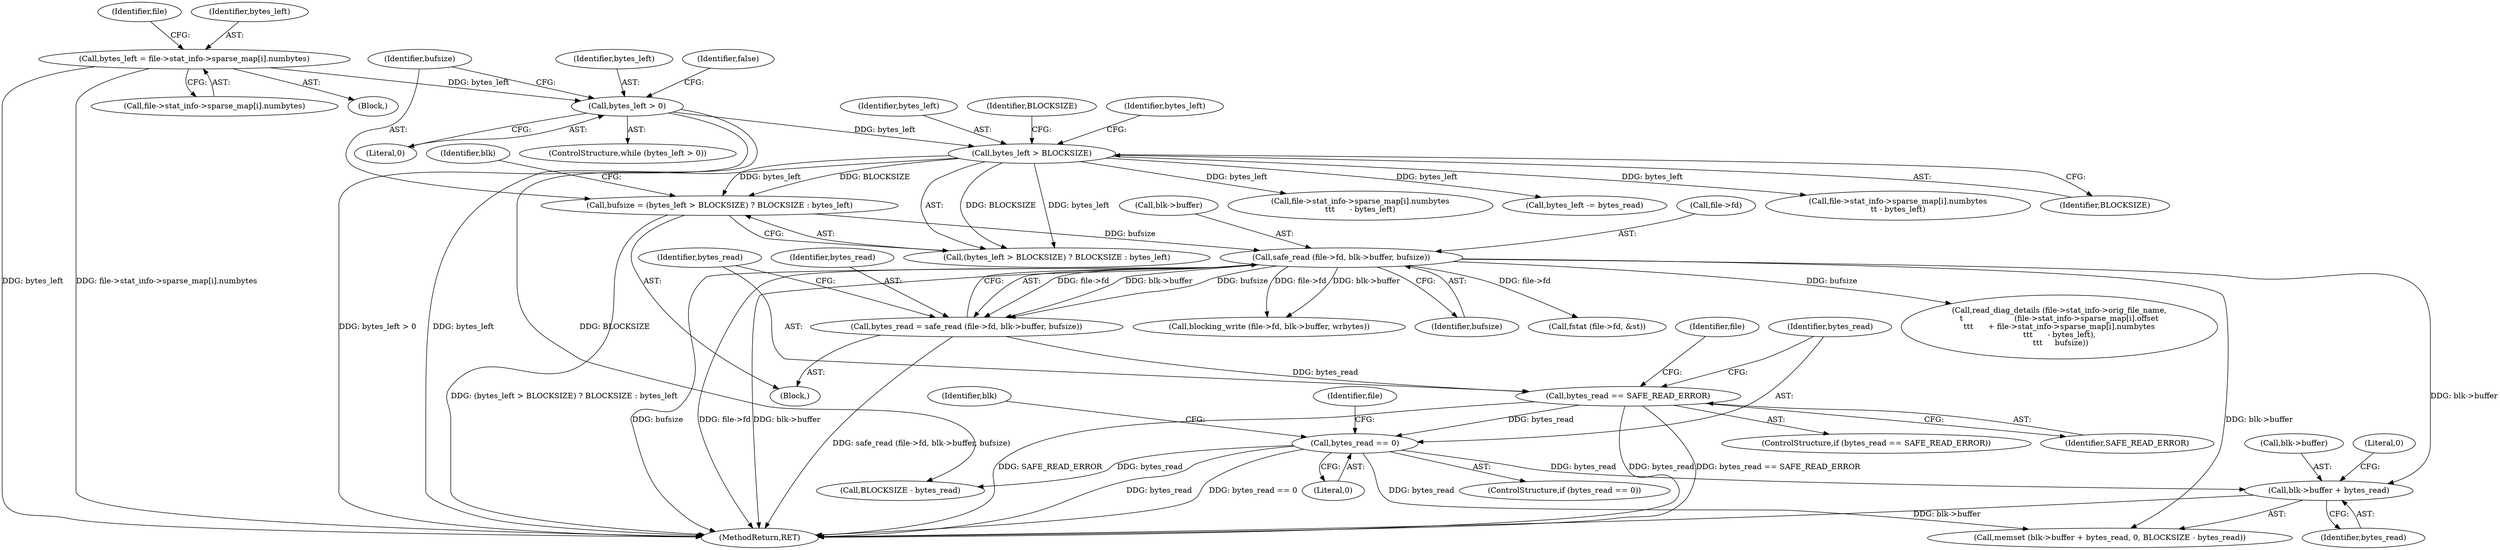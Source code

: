 digraph "0_savannah_c15c42ccd1e2377945fd0414eca1a49294bff454@pointer" {
"1000288" [label="(Call,blk->buffer + bytes_read)"];
"1000153" [label="(Call,safe_read (file->fd, blk->buffer, bufsize))"];
"1000139" [label="(Call,bufsize = (bytes_left > BLOCKSIZE) ? BLOCKSIZE : bytes_left)"];
"1000142" [label="(Call,bytes_left > BLOCKSIZE)"];
"1000134" [label="(Call,bytes_left > 0)"];
"1000107" [label="(Call,bytes_left = file->stat_info->sparse_map[i].numbytes)"];
"1000198" [label="(Call,bytes_read == 0)"];
"1000162" [label="(Call,bytes_read == SAFE_READ_ERROR)"];
"1000151" [label="(Call,bytes_read = safe_read (file->fd, blk->buffer, bufsize))"];
"1000157" [label="(Call,blk->buffer)"];
"1000292" [label="(Identifier,bytes_read)"];
"1000248" [label="(Call,file->stat_info->sparse_map[i].numbytes\n\t\t - bytes_left)"];
"1000136" [label="(Literal,0)"];
"1000107" [label="(Call,bytes_left = file->stat_info->sparse_map[i].numbytes)"];
"1000151" [label="(Call,bytes_read = safe_read (file->fd, blk->buffer, bufsize))"];
"1000121" [label="(Identifier,file)"];
"1000144" [label="(Identifier,BLOCKSIZE)"];
"1000200" [label="(Literal,0)"];
"1000199" [label="(Identifier,bytes_read)"];
"1000382" [label="(Identifier,false)"];
"1000109" [label="(Call,file->stat_info->sparse_map[i].numbytes)"];
"1000142" [label="(Call,bytes_left > BLOCKSIZE)"];
"1000207" [label="(Call,fstat (file->fd, &st))"];
"1000289" [label="(Call,blk->buffer)"];
"1000169" [label="(Identifier,file)"];
"1000152" [label="(Identifier,bytes_read)"];
"1000137" [label="(Block,)"];
"1000133" [label="(ControlStructure,while (bytes_left > 0))"];
"1000134" [label="(Call,bytes_left > 0)"];
"1000166" [label="(Call,read_diag_details (file->stat_info->orig_file_name,\n\t                     (file->stat_info->sparse_map[i].offset\n\t\t\t      + file->stat_info->sparse_map[i].numbytes\n\t\t\t      - bytes_left),\n \t\t\t     bufsize))"];
"1000162" [label="(Call,bytes_read == SAFE_READ_ERROR)"];
"1000140" [label="(Identifier,bufsize)"];
"1000135" [label="(Identifier,bytes_left)"];
"1000108" [label="(Identifier,bytes_left)"];
"1000287" [label="(Call,memset (blk->buffer + bytes_read, 0, BLOCKSIZE - bytes_read))"];
"1000294" [label="(Call,BLOCKSIZE - bytes_read)"];
"1000146" [label="(Identifier,bytes_left)"];
"1000290" [label="(Identifier,blk)"];
"1000141" [label="(Call,(bytes_left > BLOCKSIZE) ? BLOCKSIZE : bytes_left)"];
"1000104" [label="(Block,)"];
"1000164" [label="(Identifier,SAFE_READ_ERROR)"];
"1000161" [label="(ControlStructure,if (bytes_read == SAFE_READ_ERROR))"];
"1000143" [label="(Identifier,bytes_left)"];
"1000507" [label="(MethodReturn,RET)"];
"1000182" [label="(Call,file->stat_info->sparse_map[i].numbytes\n\t\t\t      - bytes_left)"];
"1000163" [label="(Identifier,bytes_read)"];
"1000139" [label="(Call,bufsize = (bytes_left > BLOCKSIZE) ? BLOCKSIZE : bytes_left)"];
"1000288" [label="(Call,blk->buffer + bytes_read)"];
"1000198" [label="(Call,bytes_read == 0)"];
"1000332" [label="(Call,blocking_write (file->fd, blk->buffer, wrbytes))"];
"1000145" [label="(Identifier,BLOCKSIZE)"];
"1000297" [label="(Call,bytes_left -= bytes_read)"];
"1000160" [label="(Identifier,bufsize)"];
"1000153" [label="(Call,safe_read (file->fd, blk->buffer, bufsize))"];
"1000149" [label="(Identifier,blk)"];
"1000197" [label="(ControlStructure,if (bytes_read == 0))"];
"1000293" [label="(Literal,0)"];
"1000154" [label="(Call,file->fd)"];
"1000209" [label="(Identifier,file)"];
"1000288" -> "1000287"  [label="AST: "];
"1000288" -> "1000292"  [label="CFG: "];
"1000289" -> "1000288"  [label="AST: "];
"1000292" -> "1000288"  [label="AST: "];
"1000293" -> "1000288"  [label="CFG: "];
"1000288" -> "1000507"  [label="DDG: blk->buffer"];
"1000153" -> "1000288"  [label="DDG: blk->buffer"];
"1000198" -> "1000288"  [label="DDG: bytes_read"];
"1000153" -> "1000151"  [label="AST: "];
"1000153" -> "1000160"  [label="CFG: "];
"1000154" -> "1000153"  [label="AST: "];
"1000157" -> "1000153"  [label="AST: "];
"1000160" -> "1000153"  [label="AST: "];
"1000151" -> "1000153"  [label="CFG: "];
"1000153" -> "1000507"  [label="DDG: blk->buffer"];
"1000153" -> "1000507"  [label="DDG: bufsize"];
"1000153" -> "1000507"  [label="DDG: file->fd"];
"1000153" -> "1000151"  [label="DDG: file->fd"];
"1000153" -> "1000151"  [label="DDG: blk->buffer"];
"1000153" -> "1000151"  [label="DDG: bufsize"];
"1000139" -> "1000153"  [label="DDG: bufsize"];
"1000153" -> "1000166"  [label="DDG: bufsize"];
"1000153" -> "1000207"  [label="DDG: file->fd"];
"1000153" -> "1000287"  [label="DDG: blk->buffer"];
"1000153" -> "1000332"  [label="DDG: file->fd"];
"1000153" -> "1000332"  [label="DDG: blk->buffer"];
"1000139" -> "1000137"  [label="AST: "];
"1000139" -> "1000141"  [label="CFG: "];
"1000140" -> "1000139"  [label="AST: "];
"1000141" -> "1000139"  [label="AST: "];
"1000149" -> "1000139"  [label="CFG: "];
"1000139" -> "1000507"  [label="DDG: (bytes_left > BLOCKSIZE) ? BLOCKSIZE : bytes_left"];
"1000142" -> "1000139"  [label="DDG: BLOCKSIZE"];
"1000142" -> "1000139"  [label="DDG: bytes_left"];
"1000142" -> "1000141"  [label="AST: "];
"1000142" -> "1000144"  [label="CFG: "];
"1000143" -> "1000142"  [label="AST: "];
"1000144" -> "1000142"  [label="AST: "];
"1000145" -> "1000142"  [label="CFG: "];
"1000146" -> "1000142"  [label="CFG: "];
"1000134" -> "1000142"  [label="DDG: bytes_left"];
"1000142" -> "1000141"  [label="DDG: BLOCKSIZE"];
"1000142" -> "1000141"  [label="DDG: bytes_left"];
"1000142" -> "1000182"  [label="DDG: bytes_left"];
"1000142" -> "1000248"  [label="DDG: bytes_left"];
"1000142" -> "1000294"  [label="DDG: BLOCKSIZE"];
"1000142" -> "1000297"  [label="DDG: bytes_left"];
"1000134" -> "1000133"  [label="AST: "];
"1000134" -> "1000136"  [label="CFG: "];
"1000135" -> "1000134"  [label="AST: "];
"1000136" -> "1000134"  [label="AST: "];
"1000140" -> "1000134"  [label="CFG: "];
"1000382" -> "1000134"  [label="CFG: "];
"1000134" -> "1000507"  [label="DDG: bytes_left > 0"];
"1000134" -> "1000507"  [label="DDG: bytes_left"];
"1000107" -> "1000134"  [label="DDG: bytes_left"];
"1000107" -> "1000104"  [label="AST: "];
"1000107" -> "1000109"  [label="CFG: "];
"1000108" -> "1000107"  [label="AST: "];
"1000109" -> "1000107"  [label="AST: "];
"1000121" -> "1000107"  [label="CFG: "];
"1000107" -> "1000507"  [label="DDG: bytes_left"];
"1000107" -> "1000507"  [label="DDG: file->stat_info->sparse_map[i].numbytes"];
"1000198" -> "1000197"  [label="AST: "];
"1000198" -> "1000200"  [label="CFG: "];
"1000199" -> "1000198"  [label="AST: "];
"1000200" -> "1000198"  [label="AST: "];
"1000209" -> "1000198"  [label="CFG: "];
"1000290" -> "1000198"  [label="CFG: "];
"1000198" -> "1000507"  [label="DDG: bytes_read"];
"1000198" -> "1000507"  [label="DDG: bytes_read == 0"];
"1000162" -> "1000198"  [label="DDG: bytes_read"];
"1000198" -> "1000287"  [label="DDG: bytes_read"];
"1000198" -> "1000294"  [label="DDG: bytes_read"];
"1000162" -> "1000161"  [label="AST: "];
"1000162" -> "1000164"  [label="CFG: "];
"1000163" -> "1000162"  [label="AST: "];
"1000164" -> "1000162"  [label="AST: "];
"1000169" -> "1000162"  [label="CFG: "];
"1000199" -> "1000162"  [label="CFG: "];
"1000162" -> "1000507"  [label="DDG: SAFE_READ_ERROR"];
"1000162" -> "1000507"  [label="DDG: bytes_read"];
"1000162" -> "1000507"  [label="DDG: bytes_read == SAFE_READ_ERROR"];
"1000151" -> "1000162"  [label="DDG: bytes_read"];
"1000151" -> "1000137"  [label="AST: "];
"1000152" -> "1000151"  [label="AST: "];
"1000163" -> "1000151"  [label="CFG: "];
"1000151" -> "1000507"  [label="DDG: safe_read (file->fd, blk->buffer, bufsize)"];
}
